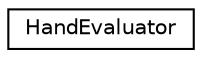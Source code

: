 digraph "Graphical Class Hierarchy"
{
 // INTERACTIVE_SVG=YES
 // LATEX_PDF_SIZE
  edge [fontname="Helvetica",fontsize="10",labelfontname="Helvetica",labelfontsize="10"];
  node [fontname="Helvetica",fontsize="10",shape=record];
  rankdir="LR";
  Node0 [label="HandEvaluator",height=0.2,width=0.4,color="black", fillcolor="white", style="filled",URL="$class_hand_evaluator.html",tooltip="Evaluates poker hands and determines winners, draws, or losses."];
}

